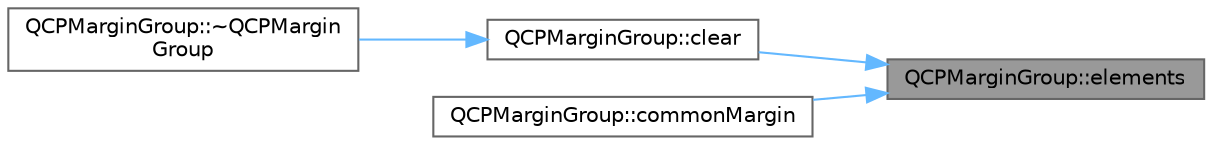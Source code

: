 digraph "QCPMarginGroup::elements"
{
 // LATEX_PDF_SIZE
  bgcolor="transparent";
  edge [fontname=Helvetica,fontsize=10,labelfontname=Helvetica,labelfontsize=10];
  node [fontname=Helvetica,fontsize=10,shape=box,height=0.2,width=0.4];
  rankdir="RL";
  Node1 [label="QCPMarginGroup::elements",height=0.2,width=0.4,color="gray40", fillcolor="grey60", style="filled", fontcolor="black",tooltip=" "];
  Node1 -> Node2 [dir="back",color="steelblue1",style="solid"];
  Node2 [label="QCPMarginGroup::clear",height=0.2,width=0.4,color="grey40", fillcolor="white", style="filled",URL="$class_q_c_p_margin_group.html#a144b67f216e4e86c3a3a309e850285fe",tooltip=" "];
  Node2 -> Node3 [dir="back",color="steelblue1",style="solid"];
  Node3 [label="QCPMarginGroup::~QCPMargin\lGroup",height=0.2,width=0.4,color="grey40", fillcolor="white", style="filled",URL="$class_q_c_p_margin_group.html#a42c62becdaac41406ca90f1c2a755e1c",tooltip=" "];
  Node1 -> Node4 [dir="back",color="steelblue1",style="solid"];
  Node4 [label="QCPMarginGroup::commonMargin",height=0.2,width=0.4,color="grey40", fillcolor="white", style="filled",URL="$class_q_c_p_margin_group.html#aea6a00373b3a0305de56c34d2423ea99",tooltip=" "];
}
